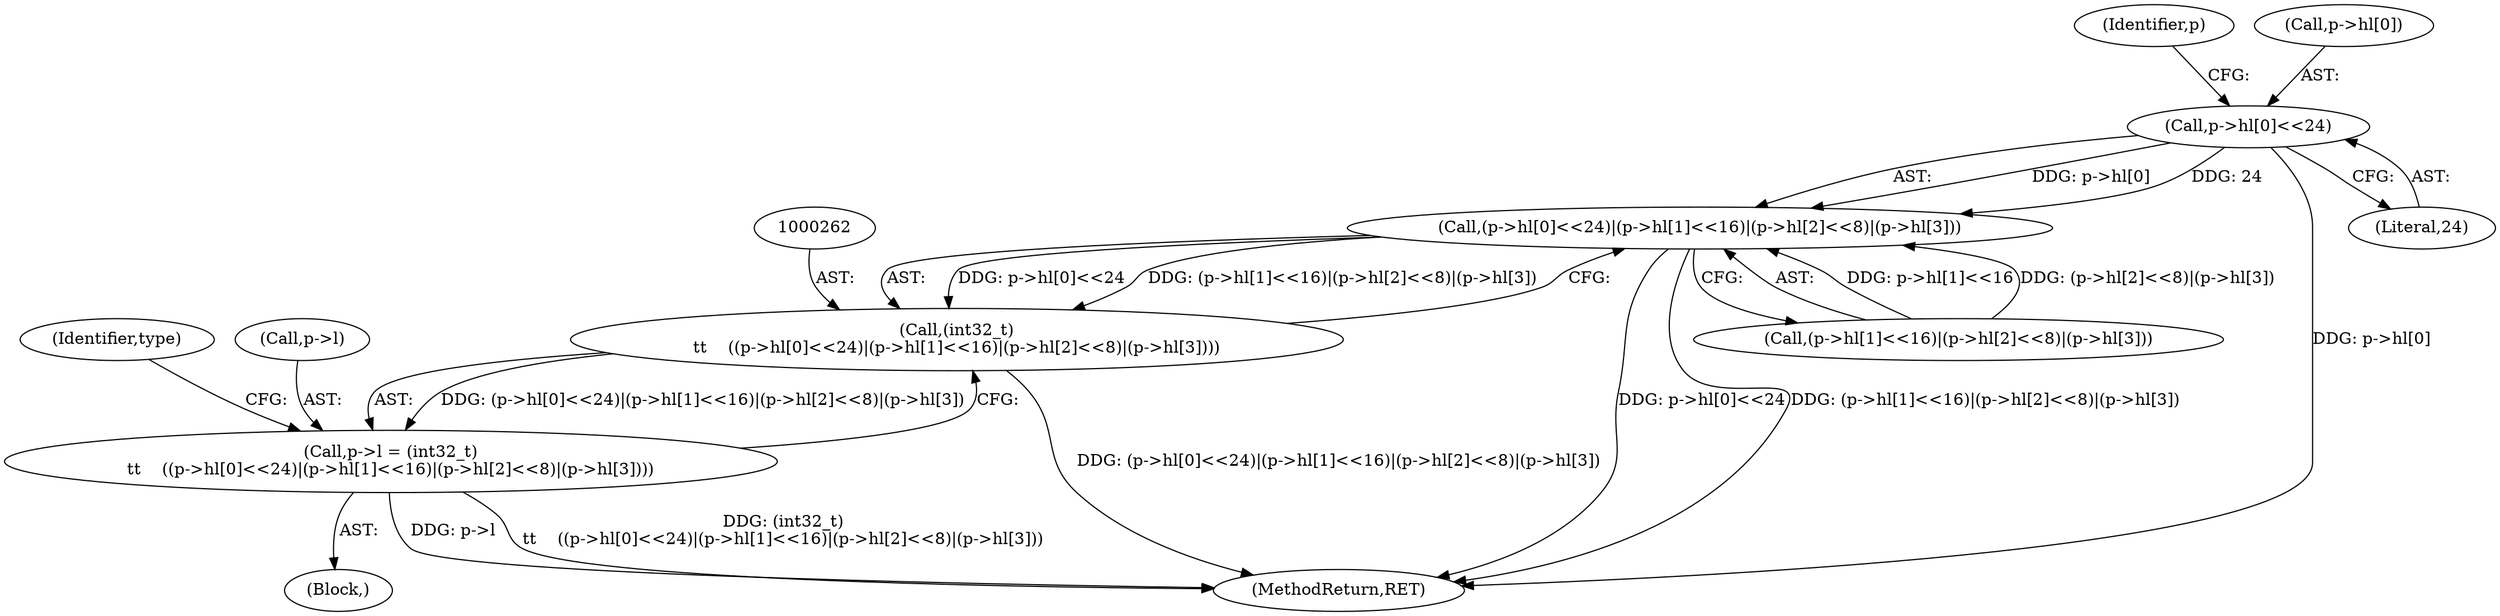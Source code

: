digraph "0_file_59e63838913eee47f5c120a6c53d4565af638158@array" {
"1000264" [label="(Call,p->hl[0]<<24)"];
"1000263" [label="(Call,(p->hl[0]<<24)|(p->hl[1]<<16)|(p->hl[2]<<8)|(p->hl[3]))"];
"1000261" [label="(Call,(int32_t)\n\t\t    ((p->hl[0]<<24)|(p->hl[1]<<16)|(p->hl[2]<<8)|(p->hl[3])))"];
"1000257" [label="(Call,p->l = (int32_t)\n\t\t    ((p->hl[0]<<24)|(p->hl[1]<<16)|(p->hl[2]<<8)|(p->hl[3])))"];
"1000909" [label="(MethodReturn,RET)"];
"1000271" [label="(Call,(p->hl[1]<<16)|(p->hl[2]<<8)|(p->hl[3]))"];
"1000294" [label="(Identifier,type)"];
"1000263" [label="(Call,(p->hl[0]<<24)|(p->hl[1]<<16)|(p->hl[2]<<8)|(p->hl[3]))"];
"1000258" [label="(Call,p->l)"];
"1000124" [label="(Block,)"];
"1000270" [label="(Literal,24)"];
"1000261" [label="(Call,(int32_t)\n\t\t    ((p->hl[0]<<24)|(p->hl[1]<<16)|(p->hl[2]<<8)|(p->hl[3])))"];
"1000275" [label="(Identifier,p)"];
"1000265" [label="(Call,p->hl[0])"];
"1000257" [label="(Call,p->l = (int32_t)\n\t\t    ((p->hl[0]<<24)|(p->hl[1]<<16)|(p->hl[2]<<8)|(p->hl[3])))"];
"1000264" [label="(Call,p->hl[0]<<24)"];
"1000264" -> "1000263"  [label="AST: "];
"1000264" -> "1000270"  [label="CFG: "];
"1000265" -> "1000264"  [label="AST: "];
"1000270" -> "1000264"  [label="AST: "];
"1000275" -> "1000264"  [label="CFG: "];
"1000264" -> "1000909"  [label="DDG: p->hl[0]"];
"1000264" -> "1000263"  [label="DDG: p->hl[0]"];
"1000264" -> "1000263"  [label="DDG: 24"];
"1000263" -> "1000261"  [label="AST: "];
"1000263" -> "1000271"  [label="CFG: "];
"1000271" -> "1000263"  [label="AST: "];
"1000261" -> "1000263"  [label="CFG: "];
"1000263" -> "1000909"  [label="DDG: p->hl[0]<<24"];
"1000263" -> "1000909"  [label="DDG: (p->hl[1]<<16)|(p->hl[2]<<8)|(p->hl[3])"];
"1000263" -> "1000261"  [label="DDG: p->hl[0]<<24"];
"1000263" -> "1000261"  [label="DDG: (p->hl[1]<<16)|(p->hl[2]<<8)|(p->hl[3])"];
"1000271" -> "1000263"  [label="DDG: p->hl[1]<<16"];
"1000271" -> "1000263"  [label="DDG: (p->hl[2]<<8)|(p->hl[3])"];
"1000261" -> "1000257"  [label="AST: "];
"1000262" -> "1000261"  [label="AST: "];
"1000257" -> "1000261"  [label="CFG: "];
"1000261" -> "1000909"  [label="DDG: (p->hl[0]<<24)|(p->hl[1]<<16)|(p->hl[2]<<8)|(p->hl[3])"];
"1000261" -> "1000257"  [label="DDG: (p->hl[0]<<24)|(p->hl[1]<<16)|(p->hl[2]<<8)|(p->hl[3])"];
"1000257" -> "1000124"  [label="AST: "];
"1000258" -> "1000257"  [label="AST: "];
"1000294" -> "1000257"  [label="CFG: "];
"1000257" -> "1000909"  [label="DDG: p->l"];
"1000257" -> "1000909"  [label="DDG: (int32_t)\n\t\t    ((p->hl[0]<<24)|(p->hl[1]<<16)|(p->hl[2]<<8)|(p->hl[3]))"];
}
